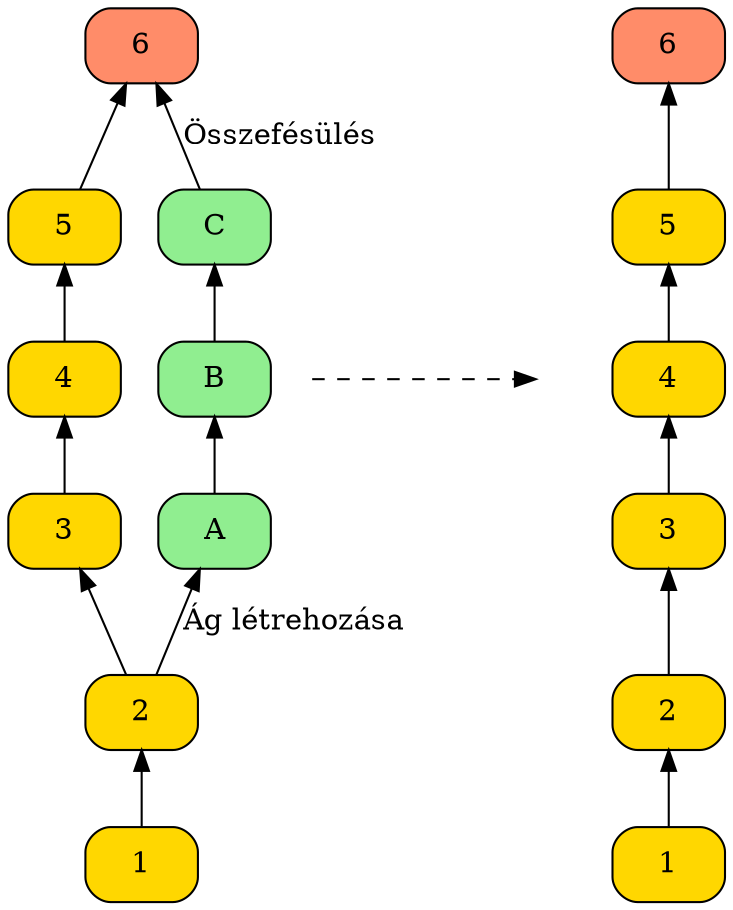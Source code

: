 digraph git {
    graph [dpi=300]
    rankdir="BT"

    c1_1 [label="1", shape="rect", style="filled, rounded", fillcolor="gold"]
    c2_1 [label="2", shape="rect", style="filled, rounded", fillcolor="gold"]
    c3_1 [label="3", shape="rect", style="filled, rounded", fillcolor="gold"]
    c4_1 [label="4", shape="rect", style="filled, rounded", fillcolor="gold"]
    c5_1 [label="5", shape="rect", style="filled, rounded", fillcolor="gold"]
    c6_1 [label="6", shape="rect", style="filled, rounded", fillcolor="salmon1"]
    ca_1 [label="A", shape="rect", style="filled, rounded", fillcolor="lightgreen"]
    cb_1 [label="B", shape="rect", style="filled, rounded", fillcolor="lightgreen"]
    cc_1 [label="C", shape="rect", style="filled, rounded", fillcolor="lightgreen"]

    c1_1 -> c2_1
    c2_1 -> c3_1
    c3_1 -> c4_1
    c4_1 -> c5_1
    c5_1 -> c6_1
    ca_1 -> cb_1
    cb_1 -> cc_1

    c2_1 -> ca_1 [label="Ág létrehozása"]
    cc_1 -> c6_1 [label="Összefésülés"]

    c1_2 [label="1", shape="rect", style="filled, rounded", fillcolor="gold"]
    c2_2 [label="2", shape="rect", style="filled, rounded", fillcolor="gold"]
    c3_2 [label="3", shape="rect", style="filled, rounded", fillcolor="gold"]
    c4_2 [label="4", shape="rect", style="filled, rounded", fillcolor="gold"]
    c5_2 [label="5", shape="rect", style="filled, rounded", fillcolor="gold"]
    c6_2 [label="6", shape="rect", style="filled, rounded", fillcolor="salmon1"]

    c1_2 -> c2_2 -> c3_2 -> c4_2 -> c5_2 -> c6_2

    cb_1 -> temp1 [style="invis", minlen=0]
    temp1 -> temp2 [minlen=3, style="dashed"]
    temp2 ->  c4_2 [style="invis"]

    temp1 [shape="plaintext", label="", width=0]
    temp2 [shape="plaintext", label="", width=0]

    {rank="same"; c4_1; cb_1; temp1; temp2 c4_2}

}